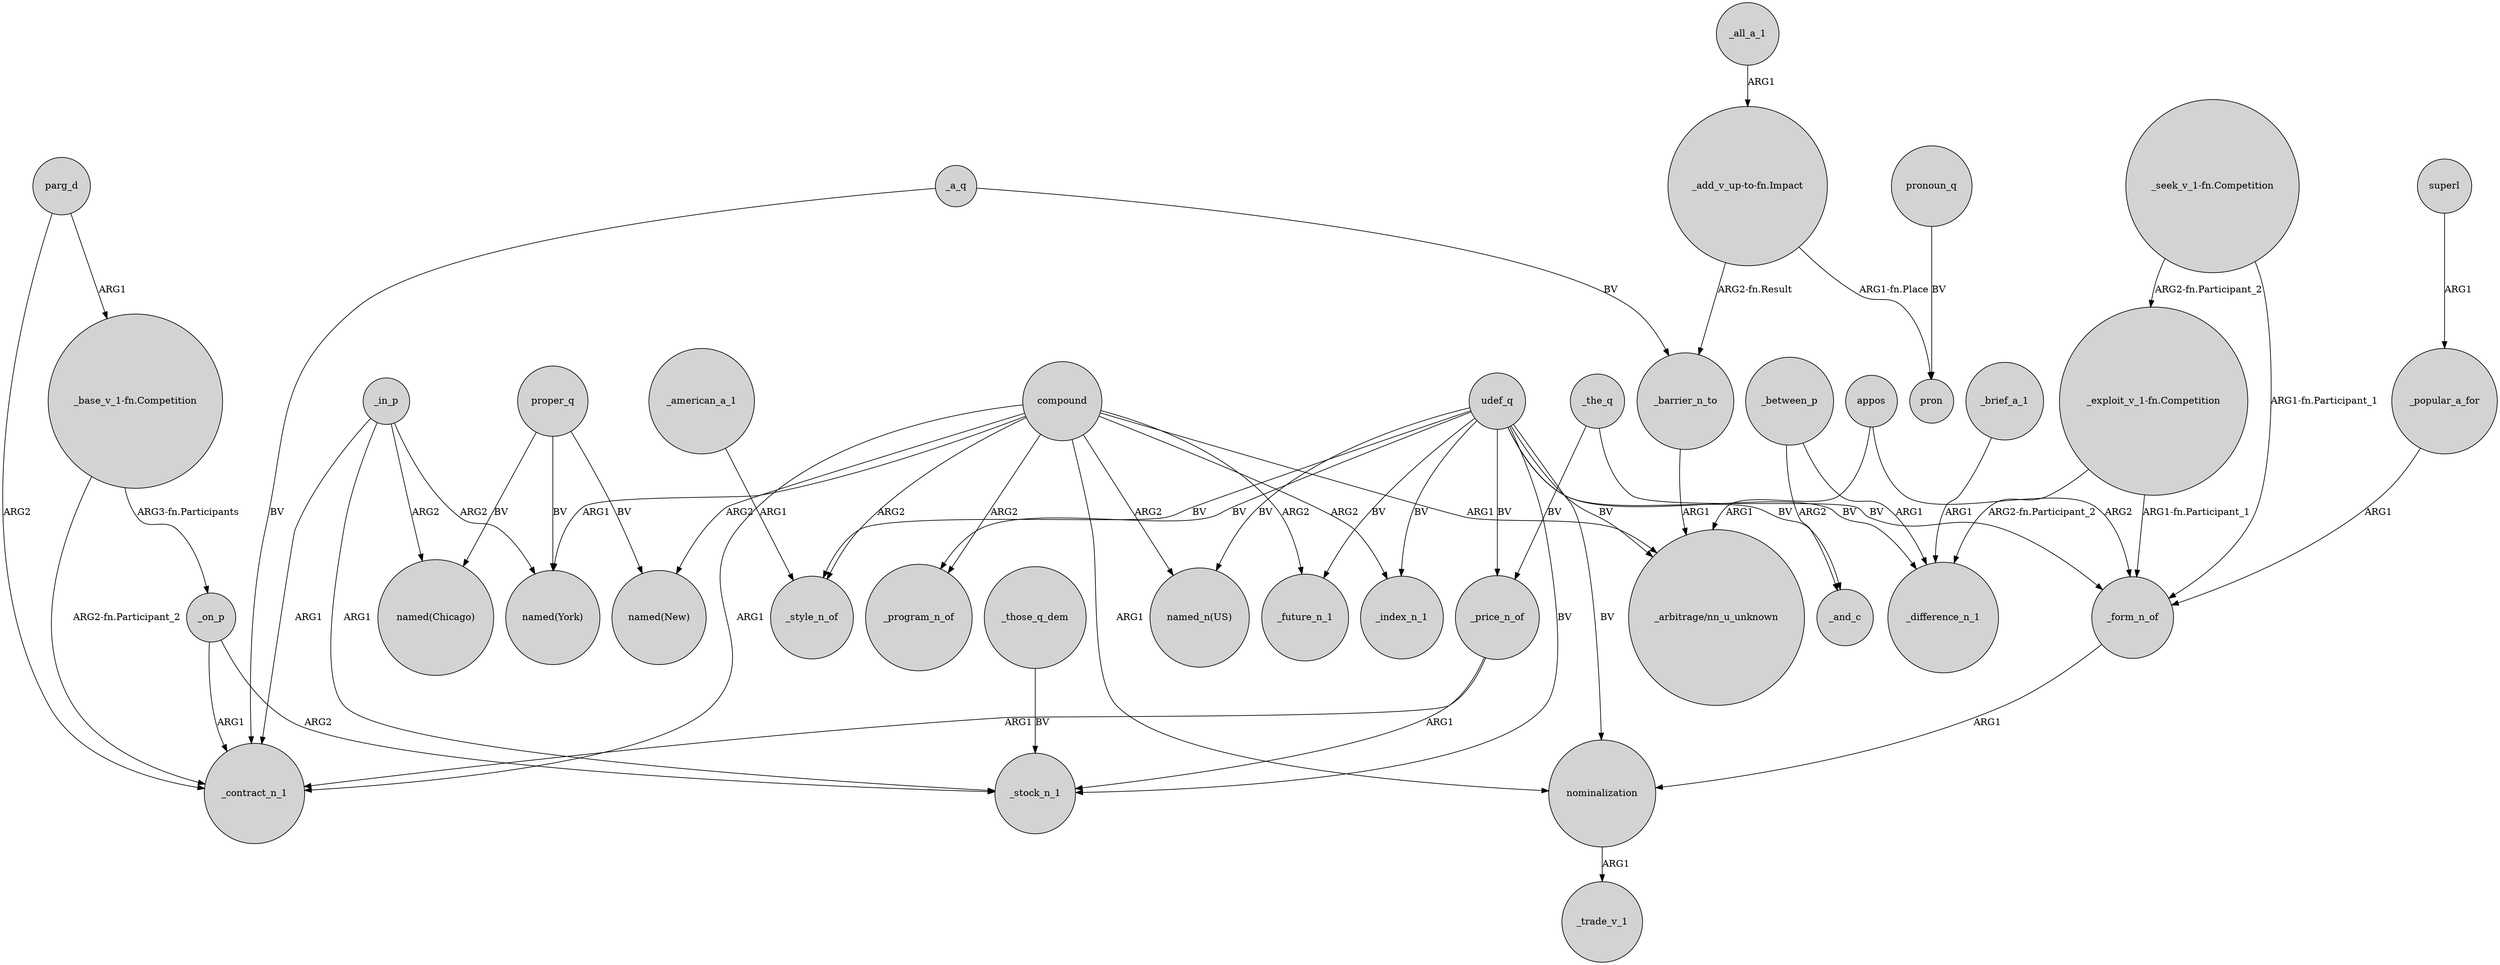 digraph {
	node [shape=circle style=filled]
	_in_p -> "named(Chicago)" [label=ARG2]
	parg_d -> _contract_n_1 [label=ARG2]
	compound -> _contract_n_1 [label=ARG1]
	_in_p -> _stock_n_1 [label=ARG1]
	udef_q -> _difference_n_1 [label=BV]
	compound -> "named(New)" [label=ARG2]
	_on_p -> _contract_n_1 [label=ARG1]
	udef_q -> _price_n_of [label=BV]
	proper_q -> "named(New)" [label=BV]
	compound -> _future_n_1 [label=ARG2]
	_price_n_of -> _contract_n_1 [label=ARG1]
	udef_q -> nominalization [label=BV]
	_brief_a_1 -> _difference_n_1 [label=ARG1]
	_american_a_1 -> _style_n_of [label=ARG1]
	udef_q -> _index_n_1 [label=BV]
	_on_p -> _stock_n_1 [label=ARG2]
	superl -> _popular_a_for [label=ARG1]
	_a_q -> _contract_n_1 [label=BV]
	udef_q -> _future_n_1 [label=BV]
	_between_p -> _difference_n_1 [label=ARG1]
	udef_q -> _and_c [label=BV]
	udef_q -> _program_n_of [label=BV]
	_popular_a_for -> _form_n_of [label=ARG1]
	proper_q -> "named(York)" [label=BV]
	compound -> _program_n_of [label=ARG2]
	pronoun_q -> pron [label=BV]
	compound -> nominalization [label=ARG1]
	appos -> _form_n_of [label=ARG2]
	udef_q -> _stock_n_1 [label=BV]
	_the_q -> _form_n_of [label=BV]
	_those_q_dem -> _stock_n_1 [label=BV]
	_a_q -> _barrier_n_to [label=BV]
	_in_p -> "named(York)" [label=ARG2]
	"_add_v_up-to-fn.Impact" -> pron [label="ARG1-fn.Place"]
	proper_q -> "named(Chicago)" [label=BV]
	udef_q -> "_arbitrage/nn_u_unknown" [label=BV]
	"_base_v_1-fn.Competition" -> _contract_n_1 [label="ARG2-fn.Participant_2"]
	compound -> _index_n_1 [label=ARG2]
	_form_n_of -> nominalization [label=ARG1]
	compound -> "_arbitrage/nn_u_unknown" [label=ARG1]
	"_seek_v_1-fn.Competition" -> "_exploit_v_1-fn.Competition" [label="ARG2-fn.Participant_2"]
	"_base_v_1-fn.Competition" -> _on_p [label="ARG3-fn.Participants"]
	"_exploit_v_1-fn.Competition" -> _difference_n_1 [label="ARG2-fn.Participant_2"]
	appos -> "_arbitrage/nn_u_unknown" [label=ARG1]
	_price_n_of -> _stock_n_1 [label=ARG1]
	udef_q -> _style_n_of [label=BV]
	_all_a_1 -> "_add_v_up-to-fn.Impact" [label=ARG1]
	compound -> "named(York)" [label=ARG1]
	_the_q -> _price_n_of [label=BV]
	compound -> _style_n_of [label=ARG2]
	_in_p -> _contract_n_1 [label=ARG1]
	_barrier_n_to -> "_arbitrage/nn_u_unknown" [label=ARG1]
	compound -> "named_n(US)" [label=ARG2]
	"_seek_v_1-fn.Competition" -> _form_n_of [label="ARG1-fn.Participant_1"]
	udef_q -> "named_n(US)" [label=BV]
	nominalization -> _trade_v_1 [label=ARG1]
	"_exploit_v_1-fn.Competition" -> _form_n_of [label="ARG1-fn.Participant_1"]
	_between_p -> _and_c [label=ARG2]
	parg_d -> "_base_v_1-fn.Competition" [label=ARG1]
	"_add_v_up-to-fn.Impact" -> _barrier_n_to [label="ARG2-fn.Result"]
}
